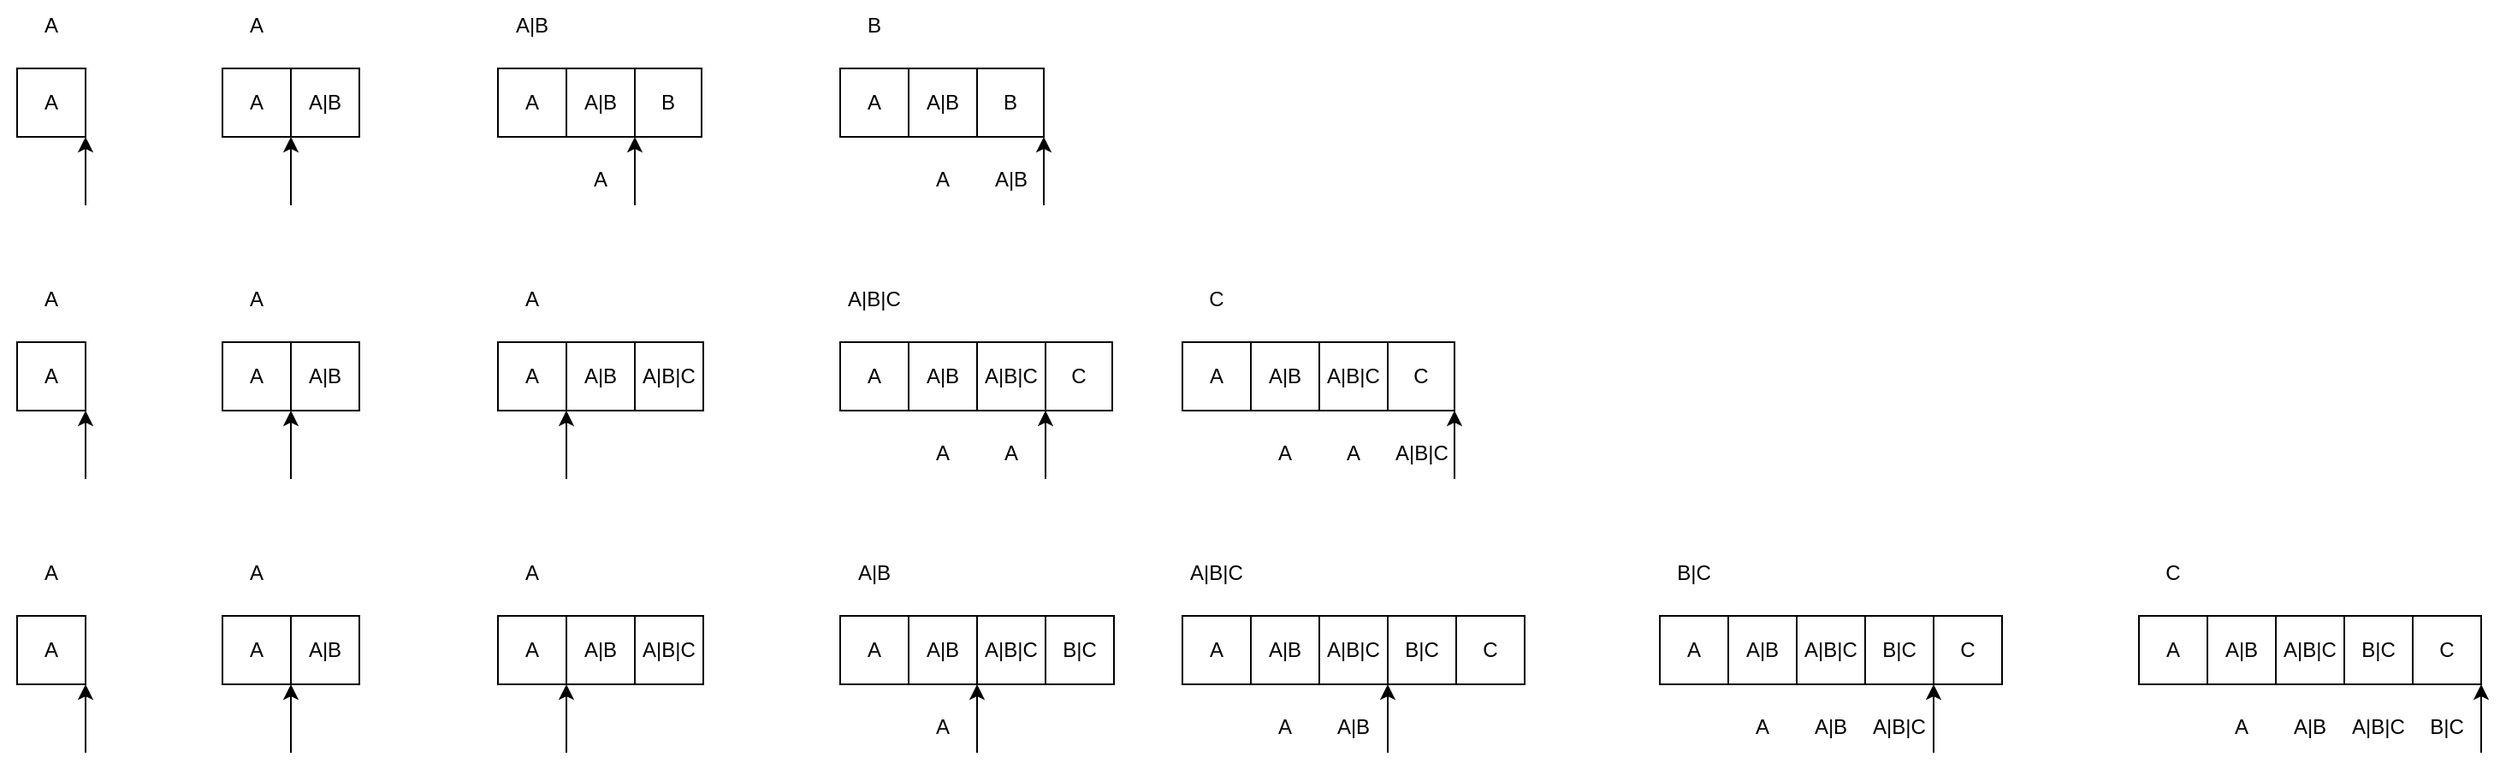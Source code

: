 <mxfile version="20.8.20" type="device"><diagram id="hRtsrY4n93njeyynERjB" name="第 2 页"><mxGraphModel dx="1050" dy="525" grid="1" gridSize="10" guides="1" tooltips="1" connect="1" arrows="1" fold="1" page="1" pageScale="1" pageWidth="827" pageHeight="1169" math="0" shadow="0"><root><mxCell id="0"/><mxCell id="1" parent="0"/><mxCell id="1GCakdS8cRtB6c9X93Rg-1" value="A" style="rounded=0;whiteSpace=wrap;html=1;" vertex="1" parent="1"><mxGeometry x="80" y="120" width="40" height="40" as="geometry"/></mxCell><mxCell id="1GCakdS8cRtB6c9X93Rg-2" value="A" style="text;html=1;strokeColor=none;fillColor=none;align=center;verticalAlign=middle;whiteSpace=wrap;rounded=0;" vertex="1" parent="1"><mxGeometry x="70" y="80" width="60" height="30" as="geometry"/></mxCell><mxCell id="1GCakdS8cRtB6c9X93Rg-3" value="" style="endArrow=classic;html=1;rounded=0;entryX=1;entryY=1;entryDx=0;entryDy=0;" edge="1" parent="1" target="1GCakdS8cRtB6c9X93Rg-1"><mxGeometry width="50" height="50" relative="1" as="geometry"><mxPoint x="120" y="200" as="sourcePoint"/><mxPoint x="440" y="250" as="targetPoint"/></mxGeometry></mxCell><mxCell id="1GCakdS8cRtB6c9X93Rg-4" value="A" style="rounded=0;whiteSpace=wrap;html=1;" vertex="1" parent="1"><mxGeometry x="200" y="120" width="40" height="40" as="geometry"/></mxCell><mxCell id="1GCakdS8cRtB6c9X93Rg-5" value="A" style="text;html=1;strokeColor=none;fillColor=none;align=center;verticalAlign=middle;whiteSpace=wrap;rounded=0;" vertex="1" parent="1"><mxGeometry x="190" y="80" width="60" height="30" as="geometry"/></mxCell><mxCell id="1GCakdS8cRtB6c9X93Rg-6" value="" style="endArrow=classic;html=1;rounded=0;entryX=1;entryY=1;entryDx=0;entryDy=0;" edge="1" parent="1" target="1GCakdS8cRtB6c9X93Rg-4"><mxGeometry width="50" height="50" relative="1" as="geometry"><mxPoint x="240" y="200" as="sourcePoint"/><mxPoint x="560" y="250" as="targetPoint"/></mxGeometry></mxCell><mxCell id="1GCakdS8cRtB6c9X93Rg-7" value="A|B" style="rounded=0;whiteSpace=wrap;html=1;" vertex="1" parent="1"><mxGeometry x="240" y="120" width="40" height="40" as="geometry"/></mxCell><mxCell id="1GCakdS8cRtB6c9X93Rg-8" value="A" style="rounded=0;whiteSpace=wrap;html=1;" vertex="1" parent="1"><mxGeometry x="361" y="120" width="40" height="40" as="geometry"/></mxCell><mxCell id="1GCakdS8cRtB6c9X93Rg-9" value="A|B" style="text;html=1;strokeColor=none;fillColor=none;align=center;verticalAlign=middle;whiteSpace=wrap;rounded=0;" vertex="1" parent="1"><mxGeometry x="351" y="80" width="60" height="30" as="geometry"/></mxCell><mxCell id="1GCakdS8cRtB6c9X93Rg-10" value="" style="endArrow=classic;html=1;rounded=0;entryX=1;entryY=1;entryDx=0;entryDy=0;" edge="1" parent="1"><mxGeometry width="50" height="50" relative="1" as="geometry"><mxPoint x="441" y="200" as="sourcePoint"/><mxPoint x="441" y="160" as="targetPoint"/></mxGeometry></mxCell><mxCell id="1GCakdS8cRtB6c9X93Rg-11" value="A|B" style="rounded=0;whiteSpace=wrap;html=1;" vertex="1" parent="1"><mxGeometry x="401" y="120" width="40" height="40" as="geometry"/></mxCell><mxCell id="1GCakdS8cRtB6c9X93Rg-12" value="A" style="text;html=1;strokeColor=none;fillColor=none;align=center;verticalAlign=middle;whiteSpace=wrap;rounded=0;" vertex="1" parent="1"><mxGeometry x="391" y="170" width="60" height="30" as="geometry"/></mxCell><mxCell id="1GCakdS8cRtB6c9X93Rg-13" value="A" style="rounded=0;whiteSpace=wrap;html=1;" vertex="1" parent="1"><mxGeometry x="561" y="120" width="40" height="40" as="geometry"/></mxCell><mxCell id="1GCakdS8cRtB6c9X93Rg-14" value="B" style="text;html=1;strokeColor=none;fillColor=none;align=center;verticalAlign=middle;whiteSpace=wrap;rounded=0;" vertex="1" parent="1"><mxGeometry x="551" y="80" width="60" height="30" as="geometry"/></mxCell><mxCell id="1GCakdS8cRtB6c9X93Rg-15" value="" style="endArrow=classic;html=1;rounded=0;entryX=1;entryY=1;entryDx=0;entryDy=0;" edge="1" parent="1"><mxGeometry width="50" height="50" relative="1" as="geometry"><mxPoint x="680" y="200" as="sourcePoint"/><mxPoint x="680" y="160" as="targetPoint"/></mxGeometry></mxCell><mxCell id="1GCakdS8cRtB6c9X93Rg-16" value="A|B" style="rounded=0;whiteSpace=wrap;html=1;" vertex="1" parent="1"><mxGeometry x="601" y="120" width="40" height="40" as="geometry"/></mxCell><mxCell id="1GCakdS8cRtB6c9X93Rg-17" value="A" style="text;html=1;strokeColor=none;fillColor=none;align=center;verticalAlign=middle;whiteSpace=wrap;rounded=0;" vertex="1" parent="1"><mxGeometry x="591" y="170" width="60" height="30" as="geometry"/></mxCell><mxCell id="1GCakdS8cRtB6c9X93Rg-18" value="B" style="rounded=0;whiteSpace=wrap;html=1;" vertex="1" parent="1"><mxGeometry x="441" y="120" width="39" height="40" as="geometry"/></mxCell><mxCell id="1GCakdS8cRtB6c9X93Rg-19" value="B" style="rounded=0;whiteSpace=wrap;html=1;" vertex="1" parent="1"><mxGeometry x="641" y="120" width="39" height="40" as="geometry"/></mxCell><mxCell id="1GCakdS8cRtB6c9X93Rg-20" value="A|B" style="text;html=1;strokeColor=none;fillColor=none;align=center;verticalAlign=middle;whiteSpace=wrap;rounded=0;" vertex="1" parent="1"><mxGeometry x="630.5" y="170" width="60" height="30" as="geometry"/></mxCell><mxCell id="1GCakdS8cRtB6c9X93Rg-21" value="A" style="rounded=0;whiteSpace=wrap;html=1;" vertex="1" parent="1"><mxGeometry x="80" y="280" width="40" height="40" as="geometry"/></mxCell><mxCell id="1GCakdS8cRtB6c9X93Rg-22" value="A" style="text;html=1;strokeColor=none;fillColor=none;align=center;verticalAlign=middle;whiteSpace=wrap;rounded=0;" vertex="1" parent="1"><mxGeometry x="70" y="240" width="60" height="30" as="geometry"/></mxCell><mxCell id="1GCakdS8cRtB6c9X93Rg-23" value="" style="endArrow=classic;html=1;rounded=0;entryX=1;entryY=1;entryDx=0;entryDy=0;" edge="1" parent="1" target="1GCakdS8cRtB6c9X93Rg-21"><mxGeometry width="50" height="50" relative="1" as="geometry"><mxPoint x="120" y="360" as="sourcePoint"/><mxPoint x="440" y="410" as="targetPoint"/></mxGeometry></mxCell><mxCell id="1GCakdS8cRtB6c9X93Rg-27" value="A" style="rounded=0;whiteSpace=wrap;html=1;" vertex="1" parent="1"><mxGeometry x="200" y="280" width="40" height="40" as="geometry"/></mxCell><mxCell id="1GCakdS8cRtB6c9X93Rg-28" value="A" style="text;html=1;strokeColor=none;fillColor=none;align=center;verticalAlign=middle;whiteSpace=wrap;rounded=0;" vertex="1" parent="1"><mxGeometry x="190" y="240" width="60" height="30" as="geometry"/></mxCell><mxCell id="1GCakdS8cRtB6c9X93Rg-29" value="" style="endArrow=classic;html=1;rounded=0;entryX=1;entryY=1;entryDx=0;entryDy=0;" edge="1" parent="1" target="1GCakdS8cRtB6c9X93Rg-27"><mxGeometry width="50" height="50" relative="1" as="geometry"><mxPoint x="240" y="360" as="sourcePoint"/><mxPoint x="560" y="410" as="targetPoint"/></mxGeometry></mxCell><mxCell id="1GCakdS8cRtB6c9X93Rg-30" value="A|B" style="rounded=0;whiteSpace=wrap;html=1;" vertex="1" parent="1"><mxGeometry x="240" y="280" width="40" height="40" as="geometry"/></mxCell><mxCell id="1GCakdS8cRtB6c9X93Rg-31" value="A" style="rounded=0;whiteSpace=wrap;html=1;" vertex="1" parent="1"><mxGeometry x="361" y="280" width="40" height="40" as="geometry"/></mxCell><mxCell id="1GCakdS8cRtB6c9X93Rg-32" value="A" style="text;html=1;strokeColor=none;fillColor=none;align=center;verticalAlign=middle;whiteSpace=wrap;rounded=0;" vertex="1" parent="1"><mxGeometry x="351" y="240" width="60" height="30" as="geometry"/></mxCell><mxCell id="1GCakdS8cRtB6c9X93Rg-33" value="" style="endArrow=classic;html=1;rounded=0;entryX=1;entryY=1;entryDx=0;entryDy=0;" edge="1" parent="1" target="1GCakdS8cRtB6c9X93Rg-31"><mxGeometry width="50" height="50" relative="1" as="geometry"><mxPoint x="401" y="360" as="sourcePoint"/><mxPoint x="721" y="410" as="targetPoint"/></mxGeometry></mxCell><mxCell id="1GCakdS8cRtB6c9X93Rg-34" value="A|B" style="rounded=0;whiteSpace=wrap;html=1;" vertex="1" parent="1"><mxGeometry x="401" y="280" width="40" height="40" as="geometry"/></mxCell><mxCell id="1GCakdS8cRtB6c9X93Rg-35" value="A|B|C" style="rounded=0;whiteSpace=wrap;html=1;" vertex="1" parent="1"><mxGeometry x="441" y="280" width="40" height="40" as="geometry"/></mxCell><mxCell id="1GCakdS8cRtB6c9X93Rg-36" value="A" style="rounded=0;whiteSpace=wrap;html=1;" vertex="1" parent="1"><mxGeometry x="561" y="280" width="40" height="40" as="geometry"/></mxCell><mxCell id="1GCakdS8cRtB6c9X93Rg-37" value="A|B|C" style="text;html=1;strokeColor=none;fillColor=none;align=center;verticalAlign=middle;whiteSpace=wrap;rounded=0;" vertex="1" parent="1"><mxGeometry x="551" y="240" width="60" height="30" as="geometry"/></mxCell><mxCell id="1GCakdS8cRtB6c9X93Rg-38" value="" style="endArrow=classic;html=1;rounded=0;entryX=1;entryY=1;entryDx=0;entryDy=0;" edge="1" parent="1"><mxGeometry width="50" height="50" relative="1" as="geometry"><mxPoint x="681" y="360" as="sourcePoint"/><mxPoint x="681" y="320" as="targetPoint"/></mxGeometry></mxCell><mxCell id="1GCakdS8cRtB6c9X93Rg-39" value="A|B" style="rounded=0;whiteSpace=wrap;html=1;" vertex="1" parent="1"><mxGeometry x="601" y="280" width="40" height="40" as="geometry"/></mxCell><mxCell id="1GCakdS8cRtB6c9X93Rg-40" value="A|B|C" style="rounded=0;whiteSpace=wrap;html=1;" vertex="1" parent="1"><mxGeometry x="641" y="280" width="40" height="40" as="geometry"/></mxCell><mxCell id="1GCakdS8cRtB6c9X93Rg-41" value="A" style="text;html=1;strokeColor=none;fillColor=none;align=center;verticalAlign=middle;whiteSpace=wrap;rounded=0;" vertex="1" parent="1"><mxGeometry x="591" y="330" width="60" height="30" as="geometry"/></mxCell><mxCell id="1GCakdS8cRtB6c9X93Rg-43" value="A" style="rounded=0;whiteSpace=wrap;html=1;" vertex="1" parent="1"><mxGeometry x="761" y="280" width="40" height="40" as="geometry"/></mxCell><mxCell id="1GCakdS8cRtB6c9X93Rg-44" value="C" style="text;html=1;strokeColor=none;fillColor=none;align=center;verticalAlign=middle;whiteSpace=wrap;rounded=0;" vertex="1" parent="1"><mxGeometry x="751" y="240" width="60" height="30" as="geometry"/></mxCell><mxCell id="1GCakdS8cRtB6c9X93Rg-45" value="" style="endArrow=classic;html=1;rounded=0;entryX=1;entryY=1;entryDx=0;entryDy=0;" edge="1" parent="1"><mxGeometry width="50" height="50" relative="1" as="geometry"><mxPoint x="920" y="360" as="sourcePoint"/><mxPoint x="920" y="320" as="targetPoint"/></mxGeometry></mxCell><mxCell id="1GCakdS8cRtB6c9X93Rg-46" value="A|B" style="rounded=0;whiteSpace=wrap;html=1;" vertex="1" parent="1"><mxGeometry x="801" y="280" width="40" height="40" as="geometry"/></mxCell><mxCell id="1GCakdS8cRtB6c9X93Rg-47" value="A|B|C" style="rounded=0;whiteSpace=wrap;html=1;" vertex="1" parent="1"><mxGeometry x="841" y="280" width="40" height="40" as="geometry"/></mxCell><mxCell id="1GCakdS8cRtB6c9X93Rg-48" value="A" style="text;html=1;strokeColor=none;fillColor=none;align=center;verticalAlign=middle;whiteSpace=wrap;rounded=0;" vertex="1" parent="1"><mxGeometry x="791" y="330" width="60" height="30" as="geometry"/></mxCell><mxCell id="1GCakdS8cRtB6c9X93Rg-49" value="A" style="text;html=1;strokeColor=none;fillColor=none;align=center;verticalAlign=middle;whiteSpace=wrap;rounded=0;" vertex="1" parent="1"><mxGeometry x="831" y="330" width="60" height="30" as="geometry"/></mxCell><mxCell id="1GCakdS8cRtB6c9X93Rg-50" value="A" style="text;html=1;strokeColor=none;fillColor=none;align=center;verticalAlign=middle;whiteSpace=wrap;rounded=0;" vertex="1" parent="1"><mxGeometry x="630.5" y="330" width="60" height="30" as="geometry"/></mxCell><mxCell id="1GCakdS8cRtB6c9X93Rg-51" value="C" style="rounded=0;whiteSpace=wrap;html=1;" vertex="1" parent="1"><mxGeometry x="681" y="280" width="39" height="40" as="geometry"/></mxCell><mxCell id="1GCakdS8cRtB6c9X93Rg-52" value="C" style="rounded=0;whiteSpace=wrap;html=1;" vertex="1" parent="1"><mxGeometry x="881" y="280" width="39" height="40" as="geometry"/></mxCell><mxCell id="1GCakdS8cRtB6c9X93Rg-53" value="A|B|C" style="text;html=1;strokeColor=none;fillColor=none;align=center;verticalAlign=middle;whiteSpace=wrap;rounded=0;" vertex="1" parent="1"><mxGeometry x="870.5" y="330" width="60" height="30" as="geometry"/></mxCell><mxCell id="1GCakdS8cRtB6c9X93Rg-54" value="A" style="rounded=0;whiteSpace=wrap;html=1;" vertex="1" parent="1"><mxGeometry x="80" y="440" width="40" height="40" as="geometry"/></mxCell><mxCell id="1GCakdS8cRtB6c9X93Rg-55" value="A" style="text;html=1;strokeColor=none;fillColor=none;align=center;verticalAlign=middle;whiteSpace=wrap;rounded=0;" vertex="1" parent="1"><mxGeometry x="70" y="400" width="60" height="30" as="geometry"/></mxCell><mxCell id="1GCakdS8cRtB6c9X93Rg-56" value="" style="endArrow=classic;html=1;rounded=0;entryX=1;entryY=1;entryDx=0;entryDy=0;" edge="1" parent="1" target="1GCakdS8cRtB6c9X93Rg-54"><mxGeometry width="50" height="50" relative="1" as="geometry"><mxPoint x="120" y="520" as="sourcePoint"/><mxPoint x="440" y="570" as="targetPoint"/></mxGeometry></mxCell><mxCell id="1GCakdS8cRtB6c9X93Rg-57" value="A" style="rounded=0;whiteSpace=wrap;html=1;" vertex="1" parent="1"><mxGeometry x="200" y="440" width="40" height="40" as="geometry"/></mxCell><mxCell id="1GCakdS8cRtB6c9X93Rg-58" value="A" style="text;html=1;strokeColor=none;fillColor=none;align=center;verticalAlign=middle;whiteSpace=wrap;rounded=0;" vertex="1" parent="1"><mxGeometry x="190" y="400" width="60" height="30" as="geometry"/></mxCell><mxCell id="1GCakdS8cRtB6c9X93Rg-59" value="" style="endArrow=classic;html=1;rounded=0;entryX=1;entryY=1;entryDx=0;entryDy=0;" edge="1" parent="1" target="1GCakdS8cRtB6c9X93Rg-57"><mxGeometry width="50" height="50" relative="1" as="geometry"><mxPoint x="240" y="520" as="sourcePoint"/><mxPoint x="560" y="570" as="targetPoint"/></mxGeometry></mxCell><mxCell id="1GCakdS8cRtB6c9X93Rg-60" value="A|B" style="rounded=0;whiteSpace=wrap;html=1;" vertex="1" parent="1"><mxGeometry x="240" y="440" width="40" height="40" as="geometry"/></mxCell><mxCell id="1GCakdS8cRtB6c9X93Rg-61" value="A" style="rounded=0;whiteSpace=wrap;html=1;" vertex="1" parent="1"><mxGeometry x="361" y="440" width="40" height="40" as="geometry"/></mxCell><mxCell id="1GCakdS8cRtB6c9X93Rg-62" value="A" style="text;html=1;strokeColor=none;fillColor=none;align=center;verticalAlign=middle;whiteSpace=wrap;rounded=0;" vertex="1" parent="1"><mxGeometry x="351" y="400" width="60" height="30" as="geometry"/></mxCell><mxCell id="1GCakdS8cRtB6c9X93Rg-63" value="" style="endArrow=classic;html=1;rounded=0;entryX=1;entryY=1;entryDx=0;entryDy=0;" edge="1" parent="1" target="1GCakdS8cRtB6c9X93Rg-61"><mxGeometry width="50" height="50" relative="1" as="geometry"><mxPoint x="401" y="520" as="sourcePoint"/><mxPoint x="721" y="570" as="targetPoint"/></mxGeometry></mxCell><mxCell id="1GCakdS8cRtB6c9X93Rg-64" value="A|B" style="rounded=0;whiteSpace=wrap;html=1;" vertex="1" parent="1"><mxGeometry x="401" y="440" width="40" height="40" as="geometry"/></mxCell><mxCell id="1GCakdS8cRtB6c9X93Rg-65" value="A|B|C" style="rounded=0;whiteSpace=wrap;html=1;" vertex="1" parent="1"><mxGeometry x="441" y="440" width="40" height="40" as="geometry"/></mxCell><mxCell id="1GCakdS8cRtB6c9X93Rg-66" value="A" style="rounded=0;whiteSpace=wrap;html=1;" vertex="1" parent="1"><mxGeometry x="561" y="440" width="40" height="40" as="geometry"/></mxCell><mxCell id="1GCakdS8cRtB6c9X93Rg-67" value="A|B" style="text;html=1;strokeColor=none;fillColor=none;align=center;verticalAlign=middle;whiteSpace=wrap;rounded=0;" vertex="1" parent="1"><mxGeometry x="551" y="400" width="60" height="30" as="geometry"/></mxCell><mxCell id="1GCakdS8cRtB6c9X93Rg-68" value="" style="endArrow=classic;html=1;rounded=0;entryX=1;entryY=1;entryDx=0;entryDy=0;" edge="1" parent="1"><mxGeometry width="50" height="50" relative="1" as="geometry"><mxPoint x="641" y="520" as="sourcePoint"/><mxPoint x="641" y="480" as="targetPoint"/></mxGeometry></mxCell><mxCell id="1GCakdS8cRtB6c9X93Rg-69" value="A|B" style="rounded=0;whiteSpace=wrap;html=1;" vertex="1" parent="1"><mxGeometry x="601" y="440" width="40" height="40" as="geometry"/></mxCell><mxCell id="1GCakdS8cRtB6c9X93Rg-70" value="A|B|C" style="rounded=0;whiteSpace=wrap;html=1;" vertex="1" parent="1"><mxGeometry x="641" y="440" width="40" height="40" as="geometry"/></mxCell><mxCell id="1GCakdS8cRtB6c9X93Rg-71" value="A" style="text;html=1;strokeColor=none;fillColor=none;align=center;verticalAlign=middle;whiteSpace=wrap;rounded=0;" vertex="1" parent="1"><mxGeometry x="591" y="490" width="60" height="30" as="geometry"/></mxCell><mxCell id="1GCakdS8cRtB6c9X93Rg-73" value="B|C" style="rounded=0;whiteSpace=wrap;html=1;" vertex="1" parent="1"><mxGeometry x="681" y="440" width="40" height="40" as="geometry"/></mxCell><mxCell id="1GCakdS8cRtB6c9X93Rg-74" value="A" style="rounded=0;whiteSpace=wrap;html=1;" vertex="1" parent="1"><mxGeometry x="761" y="440" width="40" height="40" as="geometry"/></mxCell><mxCell id="1GCakdS8cRtB6c9X93Rg-75" value="A|B|C" style="text;html=1;strokeColor=none;fillColor=none;align=center;verticalAlign=middle;whiteSpace=wrap;rounded=0;" vertex="1" parent="1"><mxGeometry x="751" y="400" width="60" height="30" as="geometry"/></mxCell><mxCell id="1GCakdS8cRtB6c9X93Rg-76" value="" style="endArrow=classic;html=1;rounded=0;entryX=1;entryY=1;entryDx=0;entryDy=0;" edge="1" parent="1"><mxGeometry width="50" height="50" relative="1" as="geometry"><mxPoint x="881" y="520" as="sourcePoint"/><mxPoint x="881" y="480" as="targetPoint"/></mxGeometry></mxCell><mxCell id="1GCakdS8cRtB6c9X93Rg-77" value="A|B" style="rounded=0;whiteSpace=wrap;html=1;" vertex="1" parent="1"><mxGeometry x="801" y="440" width="40" height="40" as="geometry"/></mxCell><mxCell id="1GCakdS8cRtB6c9X93Rg-78" value="A|B|C" style="rounded=0;whiteSpace=wrap;html=1;" vertex="1" parent="1"><mxGeometry x="841" y="440" width="40" height="40" as="geometry"/></mxCell><mxCell id="1GCakdS8cRtB6c9X93Rg-79" value="A" style="text;html=1;strokeColor=none;fillColor=none;align=center;verticalAlign=middle;whiteSpace=wrap;rounded=0;" vertex="1" parent="1"><mxGeometry x="791" y="490" width="60" height="30" as="geometry"/></mxCell><mxCell id="1GCakdS8cRtB6c9X93Rg-80" value="B|C" style="rounded=0;whiteSpace=wrap;html=1;" vertex="1" parent="1"><mxGeometry x="881" y="440" width="40" height="40" as="geometry"/></mxCell><mxCell id="1GCakdS8cRtB6c9X93Rg-81" value="A|B" style="text;html=1;strokeColor=none;fillColor=none;align=center;verticalAlign=middle;whiteSpace=wrap;rounded=0;" vertex="1" parent="1"><mxGeometry x="831" y="490" width="60" height="30" as="geometry"/></mxCell><mxCell id="1GCakdS8cRtB6c9X93Rg-82" value="C" style="rounded=0;whiteSpace=wrap;html=1;" vertex="1" parent="1"><mxGeometry x="921" y="440" width="40" height="40" as="geometry"/></mxCell><mxCell id="1GCakdS8cRtB6c9X93Rg-83" value="A" style="rounded=0;whiteSpace=wrap;html=1;" vertex="1" parent="1"><mxGeometry x="1040" y="440" width="40" height="40" as="geometry"/></mxCell><mxCell id="1GCakdS8cRtB6c9X93Rg-84" value="B|C" style="text;html=1;strokeColor=none;fillColor=none;align=center;verticalAlign=middle;whiteSpace=wrap;rounded=0;" vertex="1" parent="1"><mxGeometry x="1030" y="400" width="60" height="30" as="geometry"/></mxCell><mxCell id="1GCakdS8cRtB6c9X93Rg-85" value="" style="endArrow=classic;html=1;rounded=0;entryX=1;entryY=1;entryDx=0;entryDy=0;" edge="1" parent="1"><mxGeometry width="50" height="50" relative="1" as="geometry"><mxPoint x="1200" y="520" as="sourcePoint"/><mxPoint x="1200" y="480" as="targetPoint"/></mxGeometry></mxCell><mxCell id="1GCakdS8cRtB6c9X93Rg-86" value="A|B" style="rounded=0;whiteSpace=wrap;html=1;" vertex="1" parent="1"><mxGeometry x="1080" y="440" width="40" height="40" as="geometry"/></mxCell><mxCell id="1GCakdS8cRtB6c9X93Rg-87" value="A|B|C" style="rounded=0;whiteSpace=wrap;html=1;" vertex="1" parent="1"><mxGeometry x="1120" y="440" width="40" height="40" as="geometry"/></mxCell><mxCell id="1GCakdS8cRtB6c9X93Rg-88" value="A" style="text;html=1;strokeColor=none;fillColor=none;align=center;verticalAlign=middle;whiteSpace=wrap;rounded=0;" vertex="1" parent="1"><mxGeometry x="1070" y="490" width="60" height="30" as="geometry"/></mxCell><mxCell id="1GCakdS8cRtB6c9X93Rg-89" value="B|C" style="rounded=0;whiteSpace=wrap;html=1;" vertex="1" parent="1"><mxGeometry x="1160" y="440" width="40" height="40" as="geometry"/></mxCell><mxCell id="1GCakdS8cRtB6c9X93Rg-90" value="A|B" style="text;html=1;strokeColor=none;fillColor=none;align=center;verticalAlign=middle;whiteSpace=wrap;rounded=0;" vertex="1" parent="1"><mxGeometry x="1110" y="490" width="60" height="30" as="geometry"/></mxCell><mxCell id="1GCakdS8cRtB6c9X93Rg-91" value="C" style="rounded=0;whiteSpace=wrap;html=1;" vertex="1" parent="1"><mxGeometry x="1200" y="440" width="40" height="40" as="geometry"/></mxCell><mxCell id="1GCakdS8cRtB6c9X93Rg-92" value="A|B|C" style="text;html=1;strokeColor=none;fillColor=none;align=center;verticalAlign=middle;whiteSpace=wrap;rounded=0;" vertex="1" parent="1"><mxGeometry x="1150" y="490" width="60" height="30" as="geometry"/></mxCell><mxCell id="1GCakdS8cRtB6c9X93Rg-95" value="A" style="rounded=0;whiteSpace=wrap;html=1;" vertex="1" parent="1"><mxGeometry x="1320" y="440" width="40" height="40" as="geometry"/></mxCell><mxCell id="1GCakdS8cRtB6c9X93Rg-96" value="C" style="text;html=1;strokeColor=none;fillColor=none;align=center;verticalAlign=middle;whiteSpace=wrap;rounded=0;" vertex="1" parent="1"><mxGeometry x="1310" y="400" width="60" height="30" as="geometry"/></mxCell><mxCell id="1GCakdS8cRtB6c9X93Rg-97" value="" style="endArrow=classic;html=1;rounded=0;entryX=1;entryY=1;entryDx=0;entryDy=0;" edge="1" parent="1"><mxGeometry width="50" height="50" relative="1" as="geometry"><mxPoint x="1520" y="520" as="sourcePoint"/><mxPoint x="1520" y="480" as="targetPoint"/></mxGeometry></mxCell><mxCell id="1GCakdS8cRtB6c9X93Rg-98" value="A|B" style="rounded=0;whiteSpace=wrap;html=1;" vertex="1" parent="1"><mxGeometry x="1360" y="440" width="40" height="40" as="geometry"/></mxCell><mxCell id="1GCakdS8cRtB6c9X93Rg-99" value="A|B|C" style="rounded=0;whiteSpace=wrap;html=1;" vertex="1" parent="1"><mxGeometry x="1400" y="440" width="40" height="40" as="geometry"/></mxCell><mxCell id="1GCakdS8cRtB6c9X93Rg-100" value="A" style="text;html=1;strokeColor=none;fillColor=none;align=center;verticalAlign=middle;whiteSpace=wrap;rounded=0;" vertex="1" parent="1"><mxGeometry x="1350" y="490" width="60" height="30" as="geometry"/></mxCell><mxCell id="1GCakdS8cRtB6c9X93Rg-101" value="B|C" style="rounded=0;whiteSpace=wrap;html=1;" vertex="1" parent="1"><mxGeometry x="1440" y="440" width="40" height="40" as="geometry"/></mxCell><mxCell id="1GCakdS8cRtB6c9X93Rg-102" value="A|B" style="text;html=1;strokeColor=none;fillColor=none;align=center;verticalAlign=middle;whiteSpace=wrap;rounded=0;" vertex="1" parent="1"><mxGeometry x="1390" y="490" width="60" height="30" as="geometry"/></mxCell><mxCell id="1GCakdS8cRtB6c9X93Rg-103" value="C" style="rounded=0;whiteSpace=wrap;html=1;" vertex="1" parent="1"><mxGeometry x="1480" y="440" width="40" height="40" as="geometry"/></mxCell><mxCell id="1GCakdS8cRtB6c9X93Rg-104" value="A|B|C" style="text;html=1;strokeColor=none;fillColor=none;align=center;verticalAlign=middle;whiteSpace=wrap;rounded=0;" vertex="1" parent="1"><mxGeometry x="1430" y="490" width="60" height="30" as="geometry"/></mxCell><mxCell id="1GCakdS8cRtB6c9X93Rg-105" value="B|C" style="text;html=1;strokeColor=none;fillColor=none;align=center;verticalAlign=middle;whiteSpace=wrap;rounded=0;" vertex="1" parent="1"><mxGeometry x="1470" y="490" width="60" height="30" as="geometry"/></mxCell></root></mxGraphModel></diagram></mxfile>